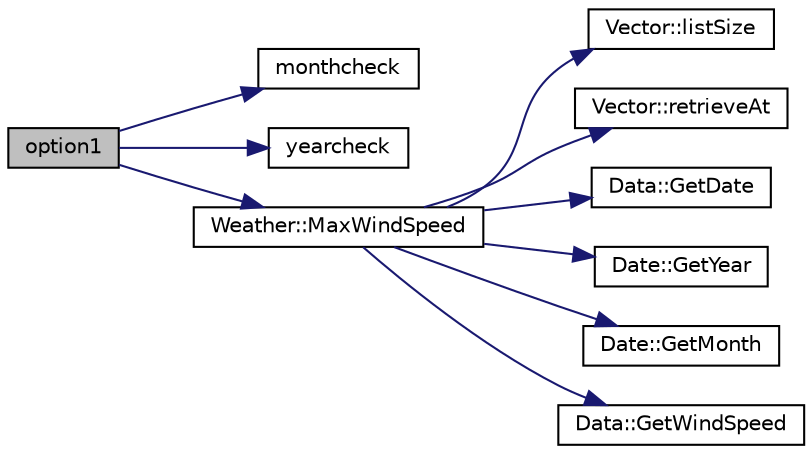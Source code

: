 digraph "option1"
{
  edge [fontname="Helvetica",fontsize="10",labelfontname="Helvetica",labelfontsize="10"];
  node [fontname="Helvetica",fontsize="10",shape=record];
  rankdir="LR";
  Node16 [label="option1",height=0.2,width=0.4,color="black", fillcolor="grey75", style="filled", fontcolor="black"];
  Node16 -> Node17 [color="midnightblue",fontsize="10",style="solid",fontname="Helvetica"];
  Node17 [label="monthcheck",height=0.2,width=0.4,color="black", fillcolor="white", style="filled",URL="$_i_c_t283-_assignment1-2017_2_assignment1_01_074_08_2_assignment1_01_072_08_2_assignment1_2main_8cpp.html#ae5e31a87532b8961850e3af0587f7e00"];
  Node16 -> Node18 [color="midnightblue",fontsize="10",style="solid",fontname="Helvetica"];
  Node18 [label="yearcheck",height=0.2,width=0.4,color="black", fillcolor="white", style="filled",URL="$_i_c_t283-_assignment1-2017_2_assignment1_01_074_08_2_assignment1_01_072_08_2_assignment1_2main_8cpp.html#a48d3c8810e10778706cb4fbe546cb056"];
  Node16 -> Node19 [color="midnightblue",fontsize="10",style="solid",fontname="Helvetica"];
  Node19 [label="Weather::MaxWindSpeed",height=0.2,width=0.4,color="black", fillcolor="white", style="filled",URL="$class_weather.html#aadfdc77b49e885fedf0d48ca56fe8945"];
  Node19 -> Node20 [color="midnightblue",fontsize="10",style="solid",fontname="Helvetica"];
  Node20 [label="Vector::listSize",height=0.2,width=0.4,color="black", fillcolor="white", style="filled",URL="$class_vector.html#ae0c0f2c722174ebb3960fb0584fd4e3e",tooltip="Getter function for length. "];
  Node19 -> Node21 [color="midnightblue",fontsize="10",style="solid",fontname="Helvetica"];
  Node21 [label="Vector::retrieveAt",height=0.2,width=0.4,color="black", fillcolor="white", style="filled",URL="$class_vector.html#ae98cfde0869960cae499978fbf0d5c1e",tooltip="Getter function for List. "];
  Node19 -> Node22 [color="midnightblue",fontsize="10",style="solid",fontname="Helvetica"];
  Node22 [label="Data::GetDate",height=0.2,width=0.4,color="black", fillcolor="white", style="filled",URL="$class_data.html#a1792990fea2abef6eb032e06e29d9074",tooltip="Setter method for a Date. "];
  Node19 -> Node23 [color="midnightblue",fontsize="10",style="solid",fontname="Helvetica"];
  Node23 [label="Date::GetYear",height=0.2,width=0.4,color="black", fillcolor="white", style="filled",URL="$class_date.html#ad79ce504482f317ddcfdc4ecad77671f",tooltip="Getter method for Year. "];
  Node19 -> Node24 [color="midnightblue",fontsize="10",style="solid",fontname="Helvetica"];
  Node24 [label="Date::GetMonth",height=0.2,width=0.4,color="black", fillcolor="white", style="filled",URL="$class_date.html#af2dcc6ce51dbb2bd798499a149bdffb7",tooltip="Getter method for Month. "];
  Node19 -> Node25 [color="midnightblue",fontsize="10",style="solid",fontname="Helvetica"];
  Node25 [label="Data::GetWindSpeed",height=0.2,width=0.4,color="black", fillcolor="white", style="filled",URL="$class_data.html#af1ddd33ff097f19d239be7d5033c16e5",tooltip="Getter method for WindSpeed. "];
}
